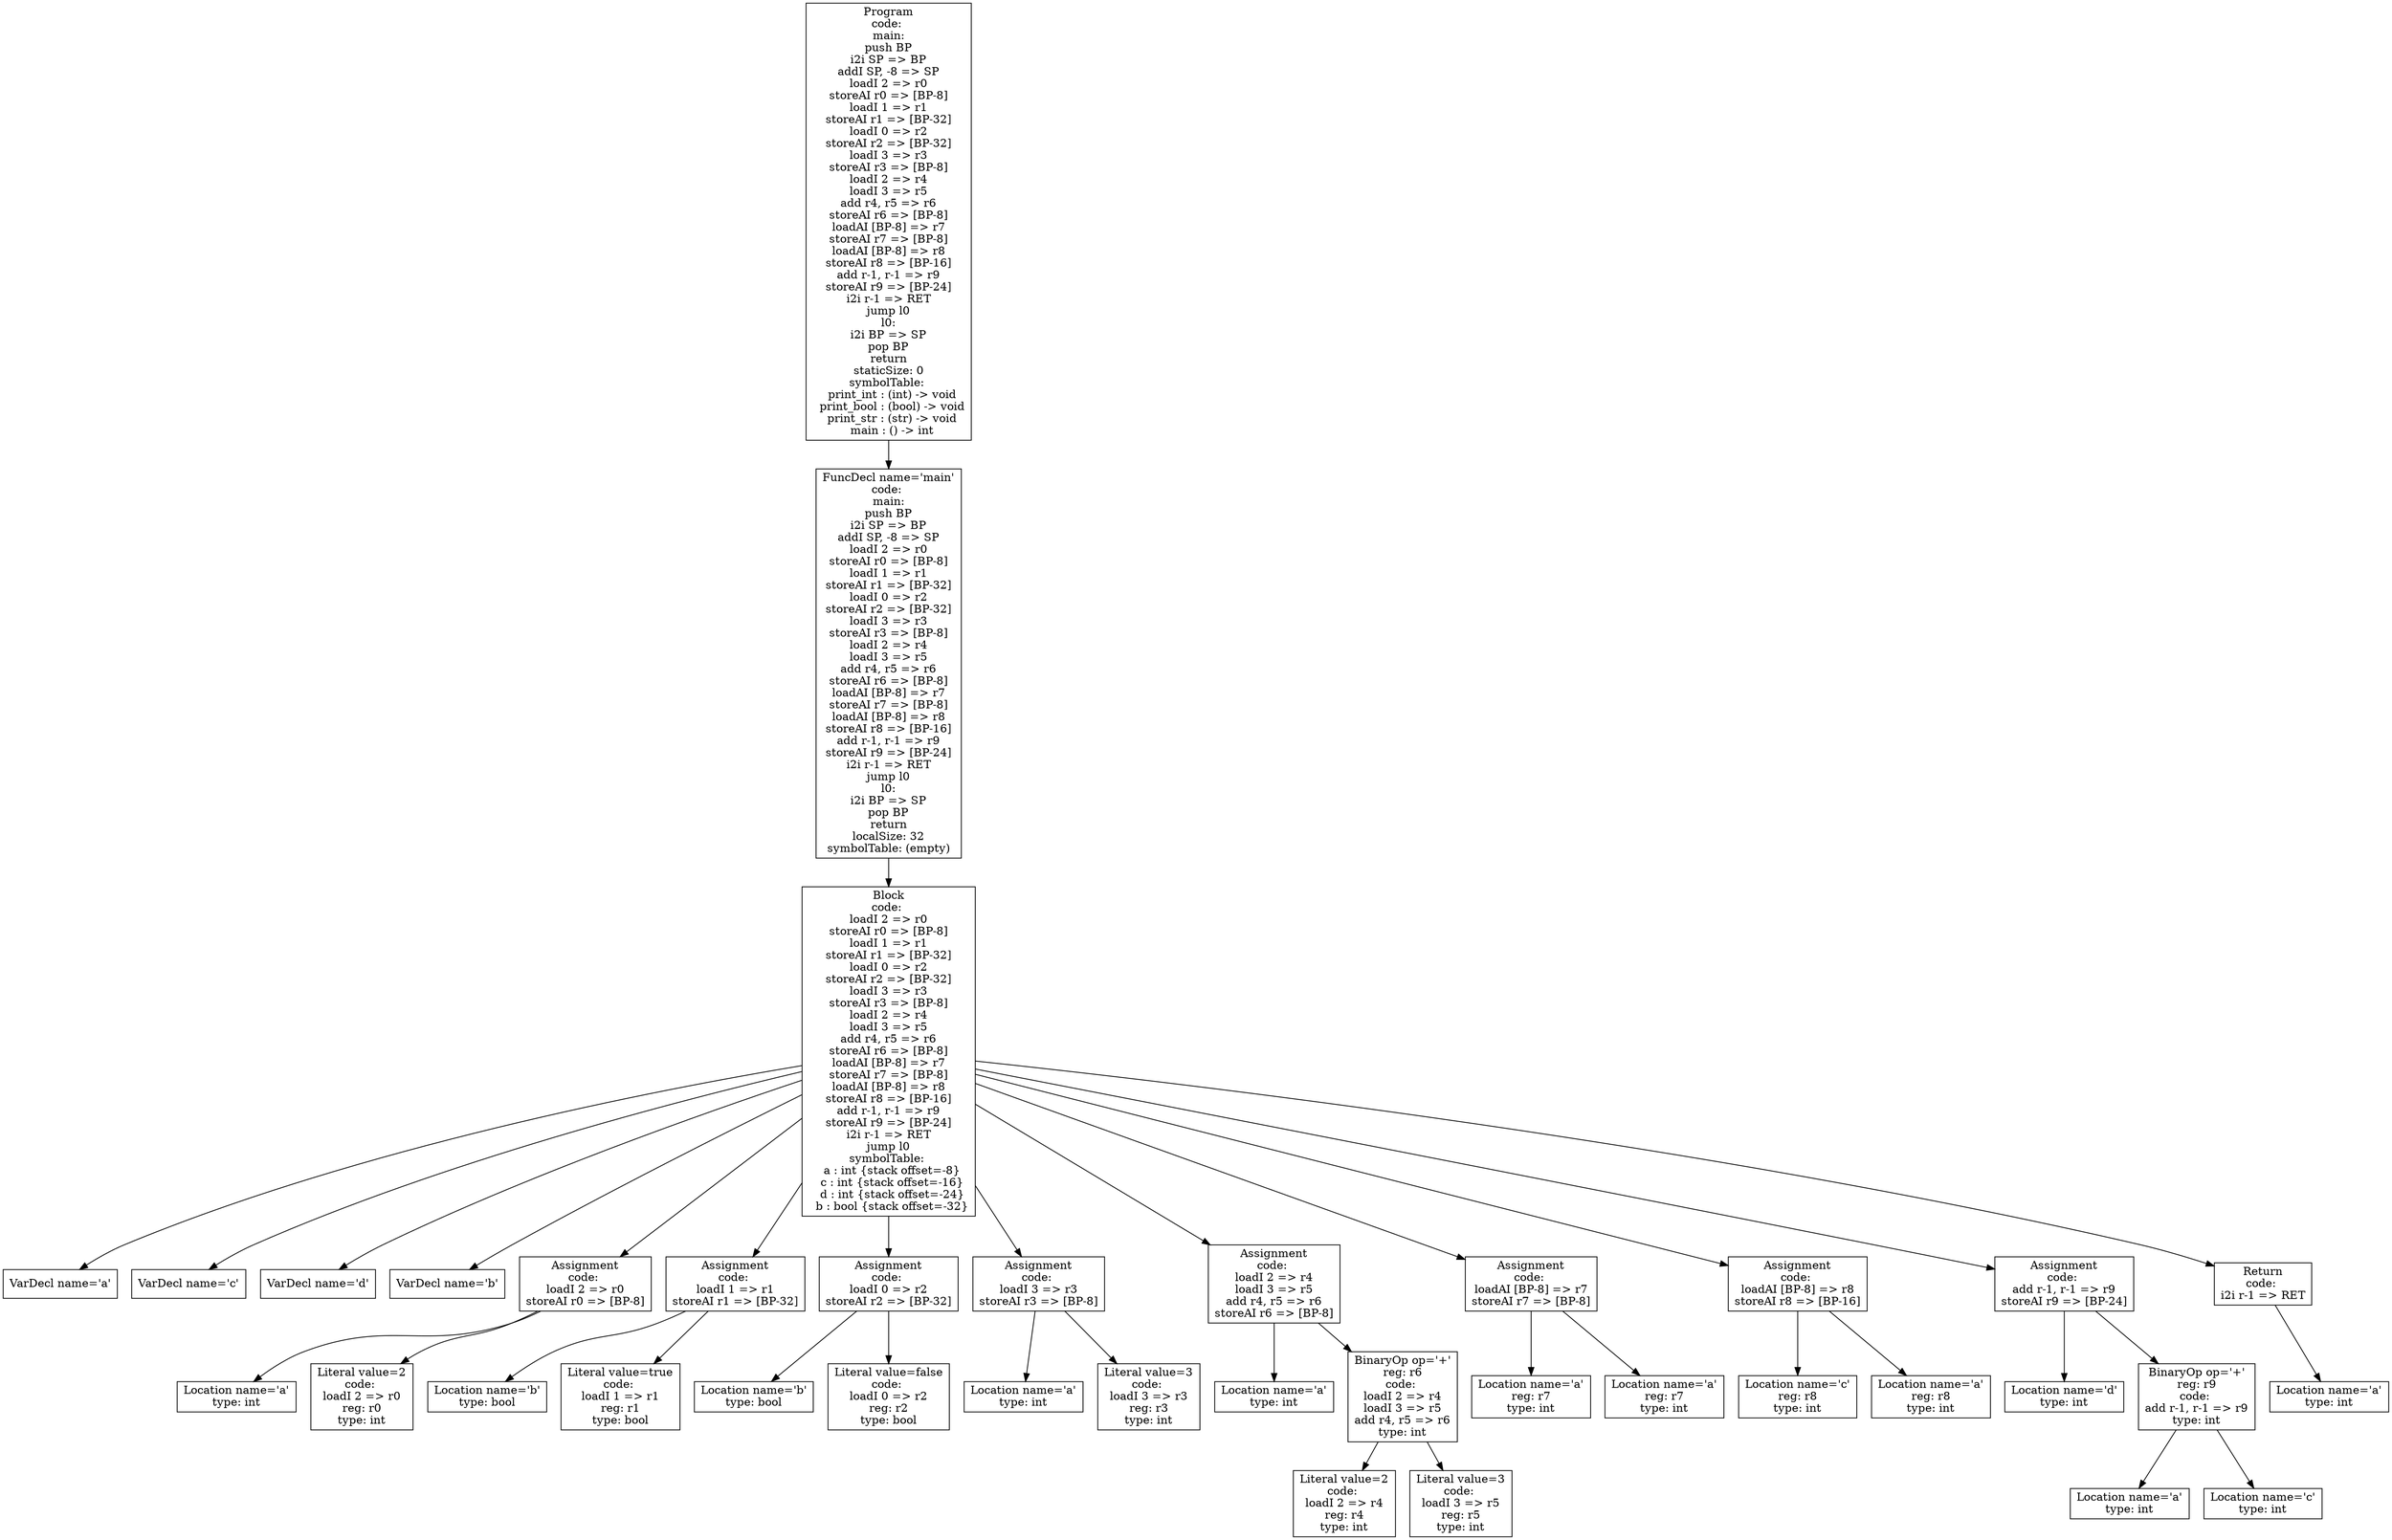 digraph AST {
3 [shape=box, label="VarDecl name='a'"];
4 [shape=box, label="VarDecl name='c'"];
5 [shape=box, label="VarDecl name='d'"];
6 [shape=box, label="VarDecl name='b'"];
8 [shape=box, label="Location name='a'\ntype: int"];
9 [shape=box, label="Literal value=2\ncode: \nloadI 2 => r0\nreg: r0\ntype: int"];
7 [shape=box, label="Assignment\ncode: \nloadI 2 => r0\nstoreAI r0 => [BP-8]"];
7 -> 8;
7 -> 9;
11 [shape=box, label="Location name='b'\ntype: bool"];
12 [shape=box, label="Literal value=true\ncode: \nloadI 1 => r1\nreg: r1\ntype: bool"];
10 [shape=box, label="Assignment\ncode: \nloadI 1 => r1\nstoreAI r1 => [BP-32]"];
10 -> 11;
10 -> 12;
14 [shape=box, label="Location name='b'\ntype: bool"];
15 [shape=box, label="Literal value=false\ncode: \nloadI 0 => r2\nreg: r2\ntype: bool"];
13 [shape=box, label="Assignment\ncode: \nloadI 0 => r2\nstoreAI r2 => [BP-32]"];
13 -> 14;
13 -> 15;
17 [shape=box, label="Location name='a'\ntype: int"];
18 [shape=box, label="Literal value=3\ncode: \nloadI 3 => r3\nreg: r3\ntype: int"];
16 [shape=box, label="Assignment\ncode: \nloadI 3 => r3\nstoreAI r3 => [BP-8]"];
16 -> 17;
16 -> 18;
20 [shape=box, label="Location name='a'\ntype: int"];
22 [shape=box, label="Literal value=2\ncode: \nloadI 2 => r4\nreg: r4\ntype: int"];
23 [shape=box, label="Literal value=3\ncode: \nloadI 3 => r5\nreg: r5\ntype: int"];
21 [shape=box, label="BinaryOp op='+'\nreg: r6\ncode: \nloadI 2 => r4\nloadI 3 => r5\nadd r4, r5 => r6\ntype: int"];
21 -> 22;
21 -> 23;
19 [shape=box, label="Assignment\ncode: \nloadI 2 => r4\nloadI 3 => r5\nadd r4, r5 => r6\nstoreAI r6 => [BP-8]"];
19 -> 20;
19 -> 21;
25 [shape=box, label="Location name='a'\nreg: r7\ntype: int"];
26 [shape=box, label="Location name='a'\nreg: r7\ntype: int"];
24 [shape=box, label="Assignment\ncode: \nloadAI [BP-8] => r7\nstoreAI r7 => [BP-8]"];
24 -> 25;
24 -> 26;
28 [shape=box, label="Location name='c'\nreg: r8\ntype: int"];
29 [shape=box, label="Location name='a'\nreg: r8\ntype: int"];
27 [shape=box, label="Assignment\ncode: \nloadAI [BP-8] => r8\nstoreAI r8 => [BP-16]"];
27 -> 28;
27 -> 29;
31 [shape=box, label="Location name='d'\ntype: int"];
33 [shape=box, label="Location name='a'\ntype: int"];
34 [shape=box, label="Location name='c'\ntype: int"];
32 [shape=box, label="BinaryOp op='+'\nreg: r9\ncode: \nadd r-1, r-1 => r9\ntype: int"];
32 -> 33;
32 -> 34;
30 [shape=box, label="Assignment\ncode: \nadd r-1, r-1 => r9\nstoreAI r9 => [BP-24]"];
30 -> 31;
30 -> 32;
36 [shape=box, label="Location name='a'\ntype: int"];
35 [shape=box, label="Return\ncode: \ni2i r-1 => RET"];
35 -> 36;
2 [shape=box, label="Block\ncode: \nloadI 2 => r0\nstoreAI r0 => [BP-8]\nloadI 1 => r1\nstoreAI r1 => [BP-32]\nloadI 0 => r2\nstoreAI r2 => [BP-32]\nloadI 3 => r3\nstoreAI r3 => [BP-8]\nloadI 2 => r4\nloadI 3 => r5\nadd r4, r5 => r6\nstoreAI r6 => [BP-8]\nloadAI [BP-8] => r7\nstoreAI r7 => [BP-8]\nloadAI [BP-8] => r8\nstoreAI r8 => [BP-16]\nadd r-1, r-1 => r9\nstoreAI r9 => [BP-24]\ni2i r-1 => RET\njump l0\nsymbolTable: \n  a : int {stack offset=-8}\n  c : int {stack offset=-16}\n  d : int {stack offset=-24}\n  b : bool {stack offset=-32}"];
2 -> 3;
2 -> 4;
2 -> 5;
2 -> 6;
2 -> 7;
2 -> 10;
2 -> 13;
2 -> 16;
2 -> 19;
2 -> 24;
2 -> 27;
2 -> 30;
2 -> 35;
1 [shape=box, label="FuncDecl name='main'\ncode: \nmain:\npush BP\ni2i SP => BP\naddI SP, -8 => SP\nloadI 2 => r0\nstoreAI r0 => [BP-8]\nloadI 1 => r1\nstoreAI r1 => [BP-32]\nloadI 0 => r2\nstoreAI r2 => [BP-32]\nloadI 3 => r3\nstoreAI r3 => [BP-8]\nloadI 2 => r4\nloadI 3 => r5\nadd r4, r5 => r6\nstoreAI r6 => [BP-8]\nloadAI [BP-8] => r7\nstoreAI r7 => [BP-8]\nloadAI [BP-8] => r8\nstoreAI r8 => [BP-16]\nadd r-1, r-1 => r9\nstoreAI r9 => [BP-24]\ni2i r-1 => RET\njump l0\nl0:\ni2i BP => SP\npop BP\nreturn\nlocalSize: 32\nsymbolTable: (empty)"];
1 -> 2;
0 [shape=box, label="Program\ncode: \nmain:\npush BP\ni2i SP => BP\naddI SP, -8 => SP\nloadI 2 => r0\nstoreAI r0 => [BP-8]\nloadI 1 => r1\nstoreAI r1 => [BP-32]\nloadI 0 => r2\nstoreAI r2 => [BP-32]\nloadI 3 => r3\nstoreAI r3 => [BP-8]\nloadI 2 => r4\nloadI 3 => r5\nadd r4, r5 => r6\nstoreAI r6 => [BP-8]\nloadAI [BP-8] => r7\nstoreAI r7 => [BP-8]\nloadAI [BP-8] => r8\nstoreAI r8 => [BP-16]\nadd r-1, r-1 => r9\nstoreAI r9 => [BP-24]\ni2i r-1 => RET\njump l0\nl0:\ni2i BP => SP\npop BP\nreturn\nstaticSize: 0\nsymbolTable: \n  print_int : (int) -> void\n  print_bool : (bool) -> void\n  print_str : (str) -> void\n  main : () -> int"];
0 -> 1;
}
